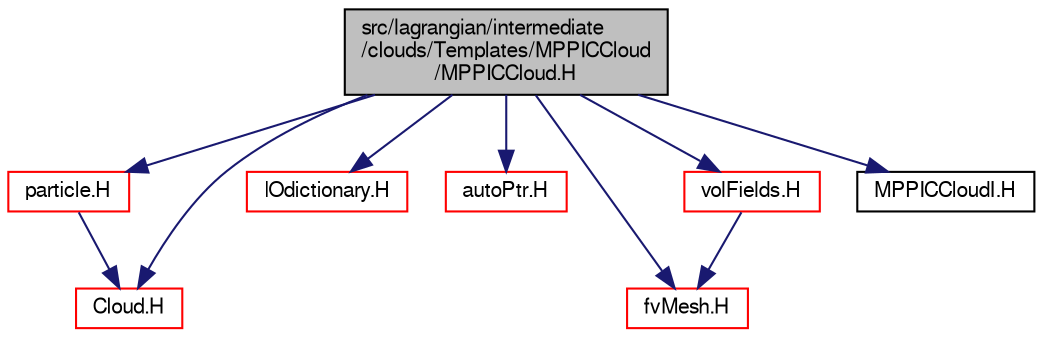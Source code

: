 digraph "src/lagrangian/intermediate/clouds/Templates/MPPICCloud/MPPICCloud.H"
{
  bgcolor="transparent";
  edge [fontname="FreeSans",fontsize="10",labelfontname="FreeSans",labelfontsize="10"];
  node [fontname="FreeSans",fontsize="10",shape=record];
  Node0 [label="src/lagrangian/intermediate\l/clouds/Templates/MPPICCloud\l/MPPICCloud.H",height=0.2,width=0.4,color="black", fillcolor="grey75", style="filled", fontcolor="black"];
  Node0 -> Node1 [color="midnightblue",fontsize="10",style="solid",fontname="FreeSans"];
  Node1 [label="particle.H",height=0.2,width=0.4,color="red",URL="$a04889.html"];
  Node1 -> Node47 [color="midnightblue",fontsize="10",style="solid",fontname="FreeSans"];
  Node47 [label="Cloud.H",height=0.2,width=0.4,color="red",URL="$a04847.html"];
  Node0 -> Node47 [color="midnightblue",fontsize="10",style="solid",fontname="FreeSans"];
  Node0 -> Node261 [color="midnightblue",fontsize="10",style="solid",fontname="FreeSans"];
  Node261 [label="IOdictionary.H",height=0.2,width=0.4,color="red",URL="$a09023.html"];
  Node0 -> Node62 [color="midnightblue",fontsize="10",style="solid",fontname="FreeSans"];
  Node62 [label="autoPtr.H",height=0.2,width=0.4,color="red",URL="$a11078.html"];
  Node0 -> Node295 [color="midnightblue",fontsize="10",style="solid",fontname="FreeSans"];
  Node295 [label="fvMesh.H",height=0.2,width=0.4,color="red",URL="$a03533.html"];
  Node0 -> Node327 [color="midnightblue",fontsize="10",style="solid",fontname="FreeSans"];
  Node327 [label="volFields.H",height=0.2,width=0.4,color="red",URL="$a02750.html"];
  Node327 -> Node295 [color="midnightblue",fontsize="10",style="solid",fontname="FreeSans"];
  Node0 -> Node358 [color="midnightblue",fontsize="10",style="solid",fontname="FreeSans"];
  Node358 [label="MPPICCloudI.H",height=0.2,width=0.4,color="black",URL="$a05213.html"];
}
